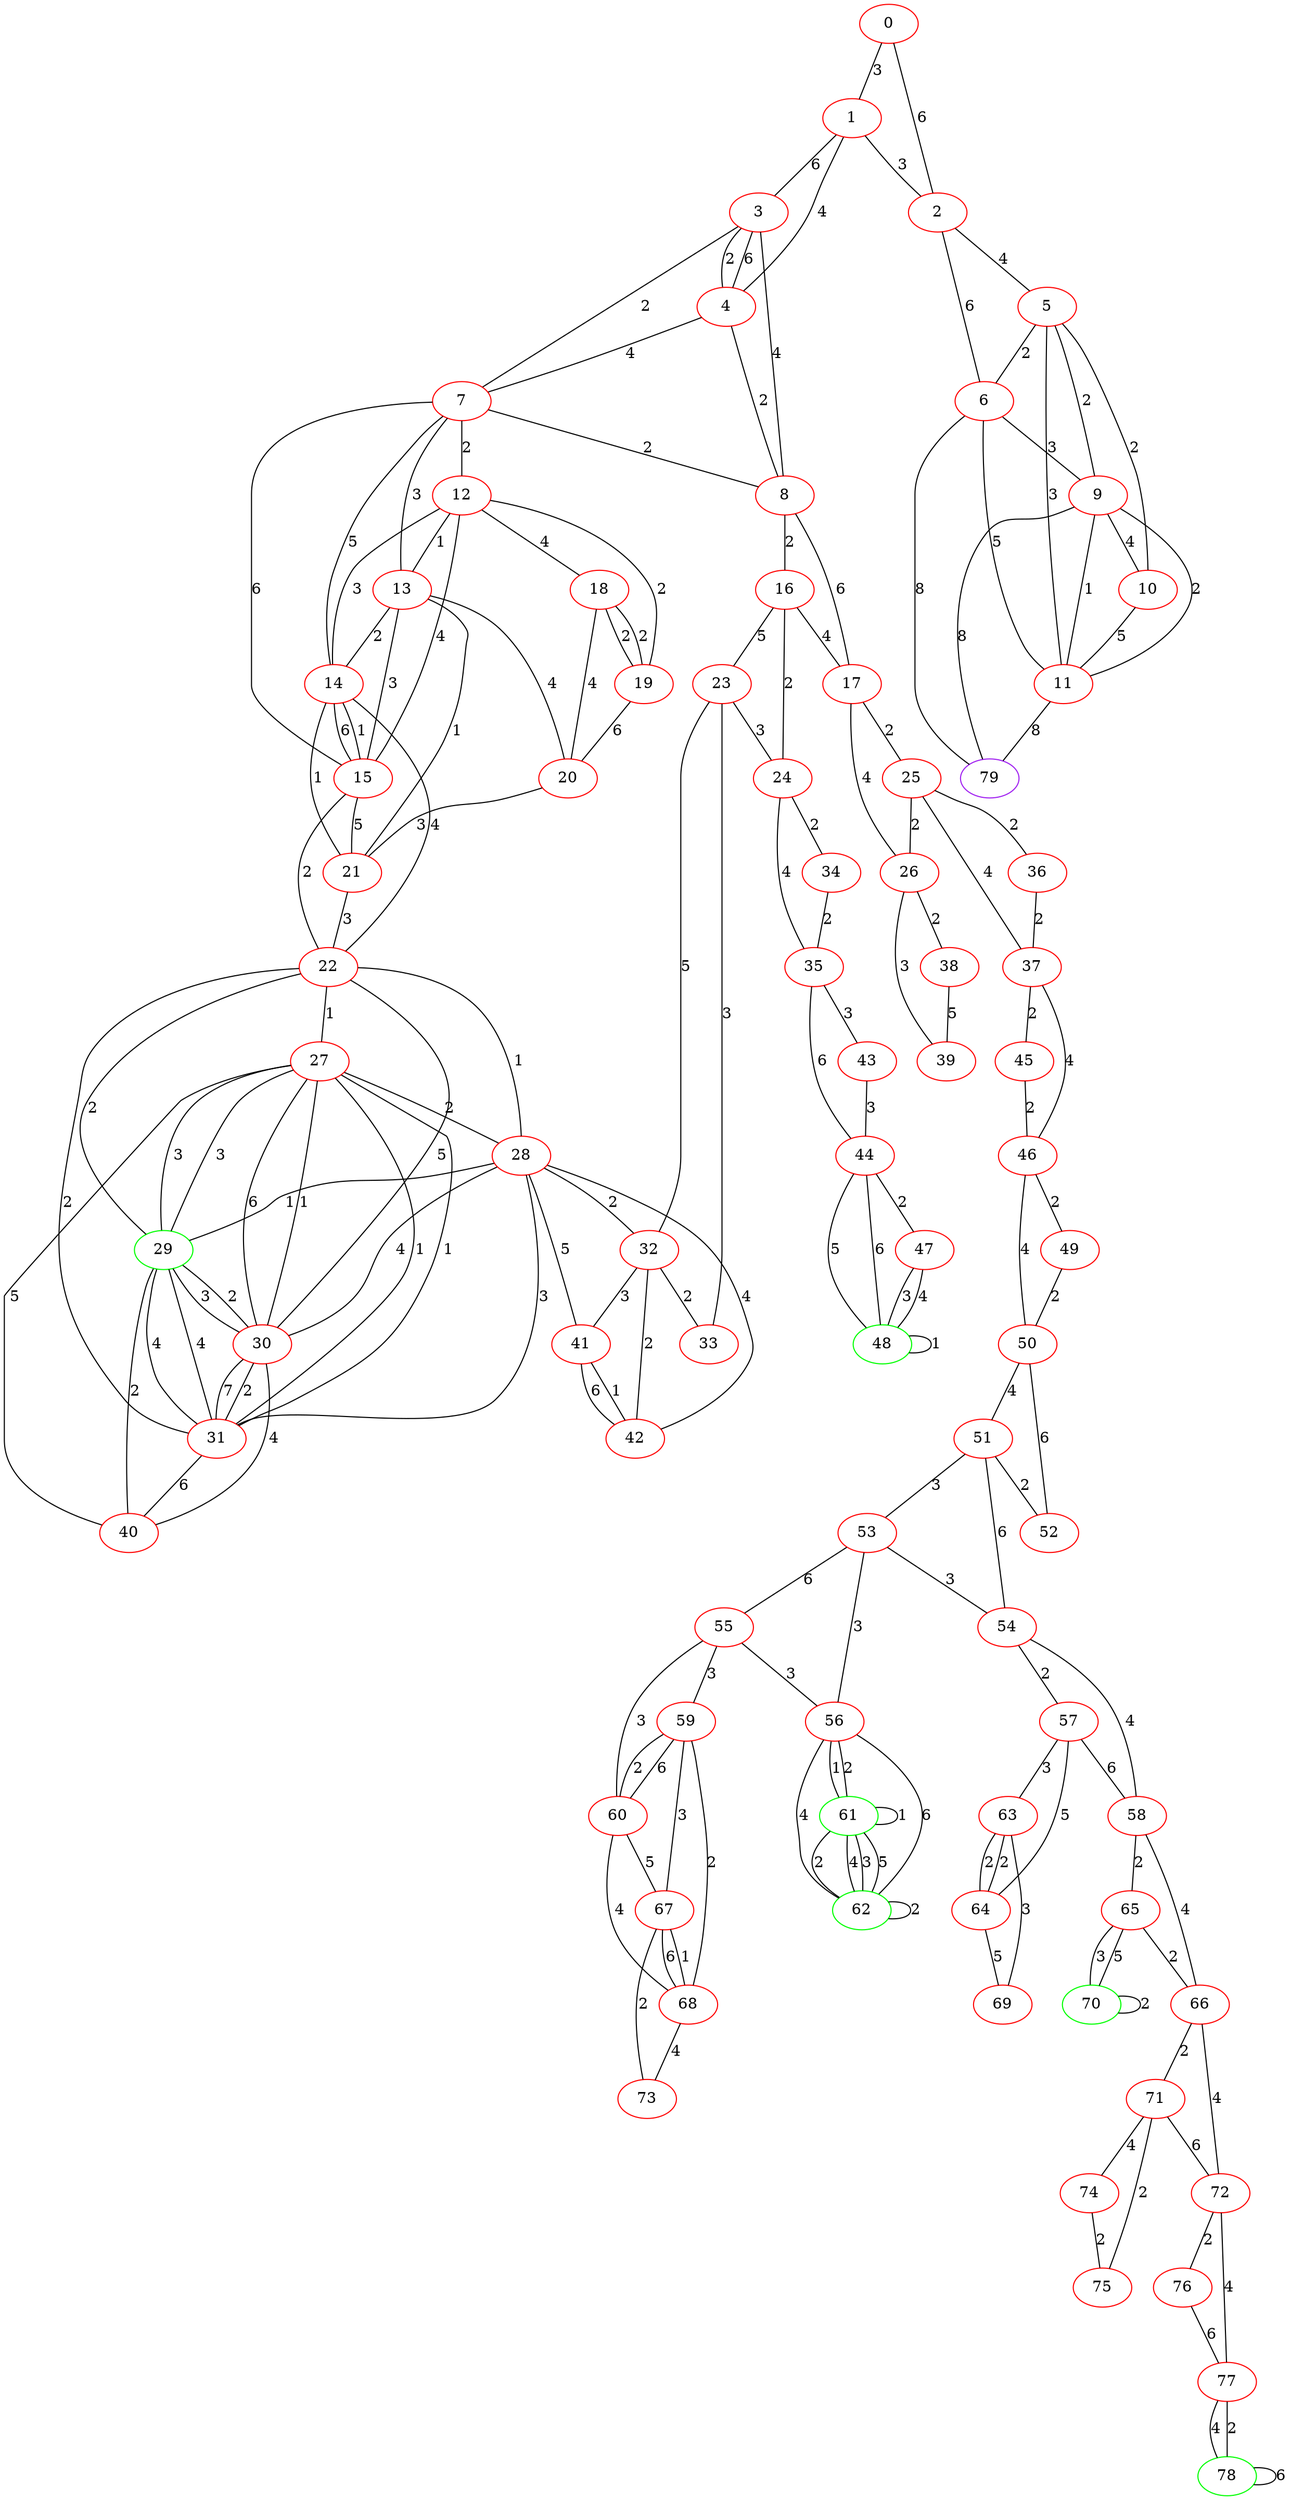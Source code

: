 graph "" {
0 [color=red, weight=1];
1 [color=red, weight=1];
2 [color=red, weight=1];
3 [color=red, weight=1];
4 [color=red, weight=1];
5 [color=red, weight=1];
6 [color=red, weight=1];
7 [color=red, weight=1];
8 [color=red, weight=1];
9 [color=red, weight=1];
10 [color=red, weight=1];
11 [color=red, weight=1];
12 [color=red, weight=1];
13 [color=red, weight=1];
14 [color=red, weight=1];
15 [color=red, weight=1];
16 [color=red, weight=1];
17 [color=red, weight=1];
18 [color=red, weight=1];
19 [color=red, weight=1];
20 [color=red, weight=1];
21 [color=red, weight=1];
22 [color=red, weight=1];
23 [color=red, weight=1];
24 [color=red, weight=1];
25 [color=red, weight=1];
26 [color=red, weight=1];
27 [color=red, weight=1];
28 [color=red, weight=1];
29 [color=green, weight=2];
30 [color=red, weight=1];
31 [color=red, weight=1];
32 [color=red, weight=1];
33 [color=red, weight=1];
34 [color=red, weight=1];
35 [color=red, weight=1];
36 [color=red, weight=1];
37 [color=red, weight=1];
38 [color=red, weight=1];
39 [color=red, weight=1];
40 [color=red, weight=1];
41 [color=red, weight=1];
42 [color=red, weight=1];
43 [color=red, weight=1];
44 [color=red, weight=1];
45 [color=red, weight=1];
46 [color=red, weight=1];
47 [color=red, weight=1];
48 [color=green, weight=2];
49 [color=red, weight=1];
50 [color=red, weight=1];
51 [color=red, weight=1];
52 [color=red, weight=1];
53 [color=red, weight=1];
54 [color=red, weight=1];
55 [color=red, weight=1];
56 [color=red, weight=1];
57 [color=red, weight=1];
58 [color=red, weight=1];
59 [color=red, weight=1];
60 [color=red, weight=1];
61 [color=green, weight=2];
62 [color=green, weight=2];
63 [color=red, weight=1];
64 [color=red, weight=1];
65 [color=red, weight=1];
66 [color=red, weight=1];
67 [color=red, weight=1];
68 [color=red, weight=1];
69 [color=red, weight=1];
70 [color=green, weight=2];
71 [color=red, weight=1];
72 [color=red, weight=1];
73 [color=red, weight=1];
74 [color=red, weight=1];
75 [color=red, weight=1];
76 [color=red, weight=1];
77 [color=red, weight=1];
78 [color=green, weight=2];
79 [color=purple, weight=4];
0 -- 1  [key=0, label=3];
0 -- 2  [key=0, label=6];
1 -- 2  [key=0, label=3];
1 -- 3  [key=0, label=6];
1 -- 4  [key=0, label=4];
2 -- 5  [key=0, label=4];
2 -- 6  [key=0, label=6];
3 -- 8  [key=0, label=4];
3 -- 4  [key=0, label=6];
3 -- 4  [key=1, label=2];
3 -- 7  [key=0, label=2];
4 -- 8  [key=0, label=2];
4 -- 7  [key=0, label=4];
5 -- 9  [key=0, label=2];
5 -- 11  [key=0, label=3];
5 -- 10  [key=0, label=2];
5 -- 6  [key=0, label=2];
6 -- 9  [key=0, label=3];
6 -- 11  [key=0, label=5];
6 -- 79  [key=0, label=8];
7 -- 8  [key=0, label=2];
7 -- 12  [key=0, label=2];
7 -- 13  [key=0, label=3];
7 -- 14  [key=0, label=5];
7 -- 15  [key=0, label=6];
8 -- 16  [key=0, label=2];
8 -- 17  [key=0, label=6];
9 -- 10  [key=0, label=4];
9 -- 11  [key=0, label=2];
9 -- 11  [key=1, label=1];
9 -- 79  [key=0, label=8];
10 -- 11  [key=0, label=5];
11 -- 79  [key=0, label=8];
12 -- 13  [key=0, label=1];
12 -- 14  [key=0, label=3];
12 -- 15  [key=0, label=4];
12 -- 18  [key=0, label=4];
12 -- 19  [key=0, label=2];
13 -- 14  [key=0, label=2];
13 -- 15  [key=0, label=3];
13 -- 20  [key=0, label=4];
13 -- 21  [key=0, label=1];
14 -- 15  [key=0, label=6];
14 -- 15  [key=1, label=1];
14 -- 21  [key=0, label=1];
14 -- 22  [key=0, label=4];
15 -- 21  [key=0, label=5];
15 -- 22  [key=0, label=2];
16 -- 24  [key=0, label=2];
16 -- 17  [key=0, label=4];
16 -- 23  [key=0, label=5];
17 -- 25  [key=0, label=2];
17 -- 26  [key=0, label=4];
18 -- 20  [key=0, label=4];
18 -- 19  [key=0, label=2];
18 -- 19  [key=1, label=2];
19 -- 20  [key=0, label=6];
20 -- 21  [key=0, label=3];
21 -- 22  [key=0, label=3];
22 -- 27  [key=0, label=1];
22 -- 28  [key=0, label=1];
22 -- 29  [key=0, label=2];
22 -- 30  [key=0, label=5];
22 -- 31  [key=0, label=2];
23 -- 32  [key=0, label=5];
23 -- 33  [key=0, label=3];
23 -- 24  [key=0, label=3];
24 -- 34  [key=0, label=2];
24 -- 35  [key=0, label=4];
25 -- 26  [key=0, label=2];
25 -- 36  [key=0, label=2];
25 -- 37  [key=0, label=4];
26 -- 38  [key=0, label=2];
26 -- 39  [key=0, label=3];
27 -- 40  [key=0, label=5];
27 -- 28  [key=0, label=2];
27 -- 29  [key=0, label=3];
27 -- 29  [key=1, label=3];
27 -- 30  [key=0, label=6];
27 -- 30  [key=1, label=1];
27 -- 31  [key=0, label=1];
27 -- 31  [key=1, label=1];
28 -- 32  [key=0, label=2];
28 -- 41  [key=0, label=5];
28 -- 42  [key=0, label=4];
28 -- 29  [key=0, label=1];
28 -- 30  [key=0, label=4];
28 -- 31  [key=0, label=3];
29 -- 40  [key=0, label=2];
29 -- 30  [key=0, label=3];
29 -- 30  [key=1, label=2];
29 -- 31  [key=0, label=4];
29 -- 31  [key=1, label=4];
30 -- 40  [key=0, label=4];
30 -- 31  [key=0, label=7];
30 -- 31  [key=1, label=2];
31 -- 40  [key=0, label=6];
32 -- 41  [key=0, label=3];
32 -- 42  [key=0, label=2];
32 -- 33  [key=0, label=2];
34 -- 35  [key=0, label=2];
35 -- 43  [key=0, label=3];
35 -- 44  [key=0, label=6];
36 -- 37  [key=0, label=2];
37 -- 45  [key=0, label=2];
37 -- 46  [key=0, label=4];
38 -- 39  [key=0, label=5];
41 -- 42  [key=0, label=1];
41 -- 42  [key=1, label=6];
43 -- 44  [key=0, label=3];
44 -- 48  [key=0, label=5];
44 -- 48  [key=1, label=6];
44 -- 47  [key=0, label=2];
45 -- 46  [key=0, label=2];
46 -- 49  [key=0, label=2];
46 -- 50  [key=0, label=4];
47 -- 48  [key=0, label=3];
47 -- 48  [key=1, label=4];
48 -- 48  [key=0, label=1];
49 -- 50  [key=0, label=2];
50 -- 51  [key=0, label=4];
50 -- 52  [key=0, label=6];
51 -- 52  [key=0, label=2];
51 -- 53  [key=0, label=3];
51 -- 54  [key=0, label=6];
53 -- 56  [key=0, label=3];
53 -- 54  [key=0, label=3];
53 -- 55  [key=0, label=6];
54 -- 57  [key=0, label=2];
54 -- 58  [key=0, label=4];
55 -- 56  [key=0, label=3];
55 -- 59  [key=0, label=3];
55 -- 60  [key=0, label=3];
56 -- 61  [key=0, label=1];
56 -- 61  [key=1, label=2];
56 -- 62  [key=0, label=4];
56 -- 62  [key=1, label=6];
57 -- 64  [key=0, label=5];
57 -- 58  [key=0, label=6];
57 -- 63  [key=0, label=3];
58 -- 65  [key=0, label=2];
58 -- 66  [key=0, label=4];
59 -- 68  [key=0, label=2];
59 -- 67  [key=0, label=3];
59 -- 60  [key=0, label=6];
59 -- 60  [key=1, label=2];
60 -- 67  [key=0, label=5];
60 -- 68  [key=0, label=4];
61 -- 61  [key=0, label=1];
61 -- 62  [key=0, label=3];
61 -- 62  [key=1, label=5];
61 -- 62  [key=2, label=2];
61 -- 62  [key=3, label=4];
62 -- 62  [key=0, label=2];
63 -- 64  [key=0, label=2];
63 -- 64  [key=1, label=2];
63 -- 69  [key=0, label=3];
64 -- 69  [key=0, label=5];
65 -- 66  [key=0, label=2];
65 -- 70  [key=0, label=3];
65 -- 70  [key=1, label=5];
66 -- 72  [key=0, label=4];
66 -- 71  [key=0, label=2];
67 -- 73  [key=0, label=2];
67 -- 68  [key=0, label=6];
67 -- 68  [key=1, label=1];
68 -- 73  [key=0, label=4];
70 -- 70  [key=0, label=2];
71 -- 72  [key=0, label=6];
71 -- 75  [key=0, label=2];
71 -- 74  [key=0, label=4];
72 -- 76  [key=0, label=2];
72 -- 77  [key=0, label=4];
74 -- 75  [key=0, label=2];
76 -- 77  [key=0, label=6];
77 -- 78  [key=0, label=4];
77 -- 78  [key=1, label=2];
78 -- 78  [key=0, label=6];
}
